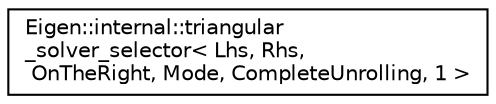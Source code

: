 digraph "Graphical Class Hierarchy"
{
  edge [fontname="Helvetica",fontsize="10",labelfontname="Helvetica",labelfontsize="10"];
  node [fontname="Helvetica",fontsize="10",shape=record];
  rankdir="LR";
  Node1 [label="Eigen::internal::triangular\l_solver_selector\< Lhs, Rhs,\l OnTheRight, Mode, CompleteUnrolling, 1 \>",height=0.2,width=0.4,color="black", fillcolor="white", style="filled",URL="$struct_eigen_1_1internal_1_1triangular__solver__selector_3_01_lhs_00_01_rhs_00_01_on_the_right_0718422e7095664eb478cc4024fd5b399.html"];
}
